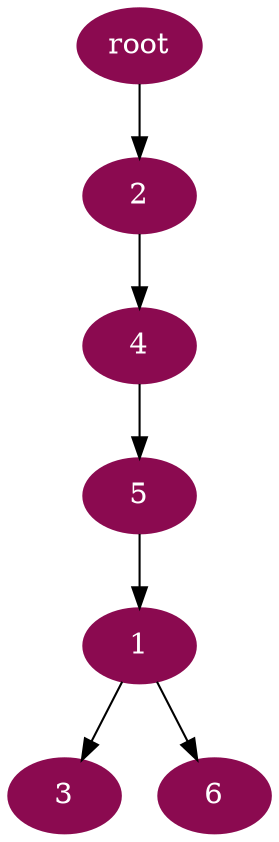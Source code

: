 digraph G {
node [color=deeppink4, style=filled, fontcolor=white];
5 -> 1;
"root" -> 2;
1 -> 3;
2 -> 4;
4 -> 5;
1 -> 6;
}
